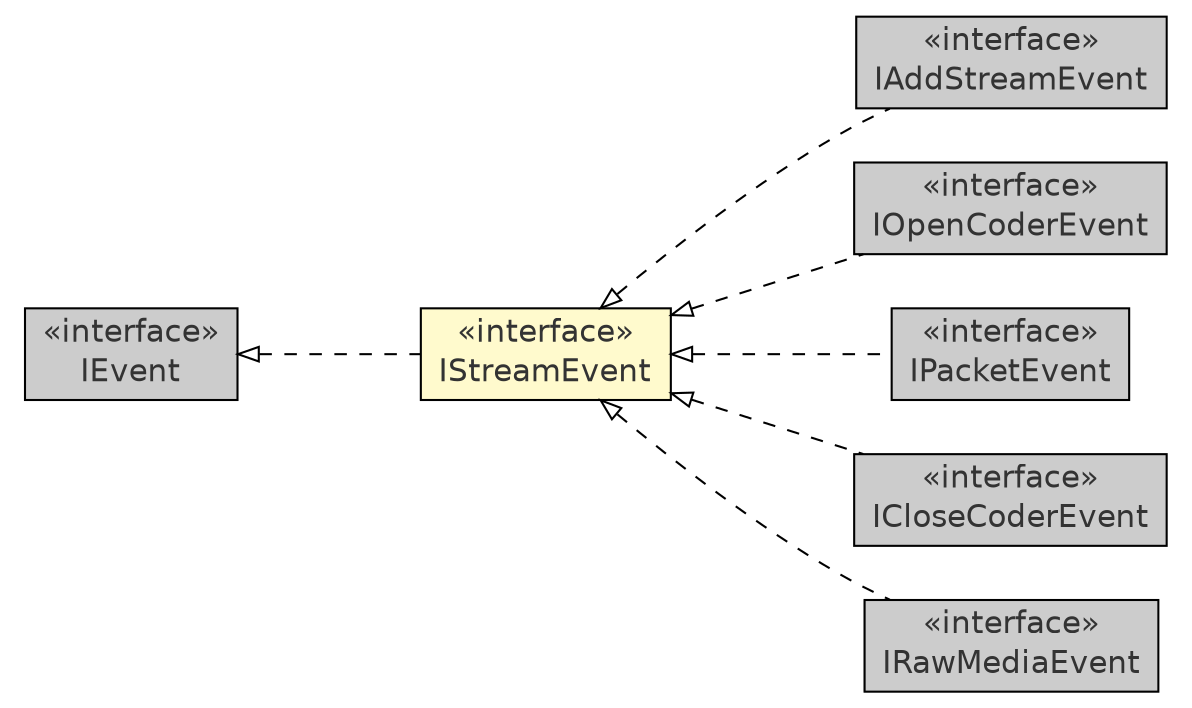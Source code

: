 #!/usr/local/bin/dot
#
# Class diagram 
# Generated by UmlGraph version 4.8 (http://www.spinellis.gr/sw/umlgraph)
#

digraph G {
	edge [fontname="Helvetica",fontsize=10,labelfontname="Helvetica",labelfontsize=10];
	node [fontname="Helvetica",fontsize=10,shape=plaintext];
	rankdir=LR;
	ranksep=1;
	// com.xuggle.mediatool.event.IStreamEvent
	c18980 [label=<<table border="0" cellborder="1" cellspacing="0" cellpadding="2" port="p" bgcolor="lemonChiffon" href="./IStreamEvent.html">
		<tr><td><table border="0" cellspacing="0" cellpadding="1">
			<tr><td> &laquo;interface&raquo; </td></tr>
			<tr><td> IStreamEvent </td></tr>
		</table></td></tr>
		</table>>, fontname="Helvetica", fontcolor="grey20", fontsize=15.0];
	// com.xuggle.mediatool.event.IAddStreamEvent
	c18987 [label=<<table border="0" cellborder="1" cellspacing="0" cellpadding="2" port="p" bgcolor="grey80" href="./IAddStreamEvent.html">
		<tr><td><table border="0" cellspacing="0" cellpadding="1">
			<tr><td> &laquo;interface&raquo; </td></tr>
			<tr><td> IAddStreamEvent </td></tr>
		</table></td></tr>
		</table>>, fontname="Helvetica", fontcolor="grey20", fontsize=15.0];
	// com.xuggle.mediatool.event.IOpenCoderEvent
	c18992 [label=<<table border="0" cellborder="1" cellspacing="0" cellpadding="2" port="p" bgcolor="grey80" href="./IOpenCoderEvent.html">
		<tr><td><table border="0" cellspacing="0" cellpadding="1">
			<tr><td> &laquo;interface&raquo; </td></tr>
			<tr><td> IOpenCoderEvent </td></tr>
		</table></td></tr>
		</table>>, fontname="Helvetica", fontcolor="grey20", fontsize=15.0];
	// com.xuggle.mediatool.event.IPacketEvent
	c18995 [label=<<table border="0" cellborder="1" cellspacing="0" cellpadding="2" port="p" bgcolor="grey80" href="./IPacketEvent.html">
		<tr><td><table border="0" cellspacing="0" cellpadding="1">
			<tr><td> &laquo;interface&raquo; </td></tr>
			<tr><td> IPacketEvent </td></tr>
		</table></td></tr>
		</table>>, fontname="Helvetica", fontcolor="grey20", fontsize=15.0];
	// com.xuggle.mediatool.event.IEvent
	c19008 [label=<<table border="0" cellborder="1" cellspacing="0" cellpadding="2" port="p" bgcolor="grey80" href="./IEvent.html">
		<tr><td><table border="0" cellspacing="0" cellpadding="1">
			<tr><td> &laquo;interface&raquo; </td></tr>
			<tr><td> IEvent </td></tr>
		</table></td></tr>
		</table>>, fontname="Helvetica", fontcolor="grey20", fontsize=15.0];
	// com.xuggle.mediatool.event.ICloseCoderEvent
	c19010 [label=<<table border="0" cellborder="1" cellspacing="0" cellpadding="2" port="p" bgcolor="grey80" href="./ICloseCoderEvent.html">
		<tr><td><table border="0" cellspacing="0" cellpadding="1">
			<tr><td> &laquo;interface&raquo; </td></tr>
			<tr><td> ICloseCoderEvent </td></tr>
		</table></td></tr>
		</table>>, fontname="Helvetica", fontcolor="grey20", fontsize=15.0];
	// com.xuggle.mediatool.event.IRawMediaEvent
	c19011 [label=<<table border="0" cellborder="1" cellspacing="0" cellpadding="2" port="p" bgcolor="grey80" href="./IRawMediaEvent.html">
		<tr><td><table border="0" cellspacing="0" cellpadding="1">
			<tr><td> &laquo;interface&raquo; </td></tr>
			<tr><td> IRawMediaEvent </td></tr>
		</table></td></tr>
		</table>>, fontname="Helvetica", fontcolor="grey20", fontsize=15.0];
	//com.xuggle.mediatool.event.IStreamEvent implements com.xuggle.mediatool.event.IEvent
	c19008:p -> c18980:p [dir=back,arrowtail=empty,style=dashed];
	//com.xuggle.mediatool.event.IAddStreamEvent implements com.xuggle.mediatool.event.IStreamEvent
	c18980:p -> c18987:p [dir=back,arrowtail=empty,style=dashed];
	//com.xuggle.mediatool.event.IOpenCoderEvent implements com.xuggle.mediatool.event.IStreamEvent
	c18980:p -> c18992:p [dir=back,arrowtail=empty,style=dashed];
	//com.xuggle.mediatool.event.IPacketEvent implements com.xuggle.mediatool.event.IStreamEvent
	c18980:p -> c18995:p [dir=back,arrowtail=empty,style=dashed];
	//com.xuggle.mediatool.event.ICloseCoderEvent implements com.xuggle.mediatool.event.IStreamEvent
	c18980:p -> c19010:p [dir=back,arrowtail=empty,style=dashed];
	//com.xuggle.mediatool.event.IRawMediaEvent implements com.xuggle.mediatool.event.IStreamEvent
	c18980:p -> c19011:p [dir=back,arrowtail=empty,style=dashed];
}

